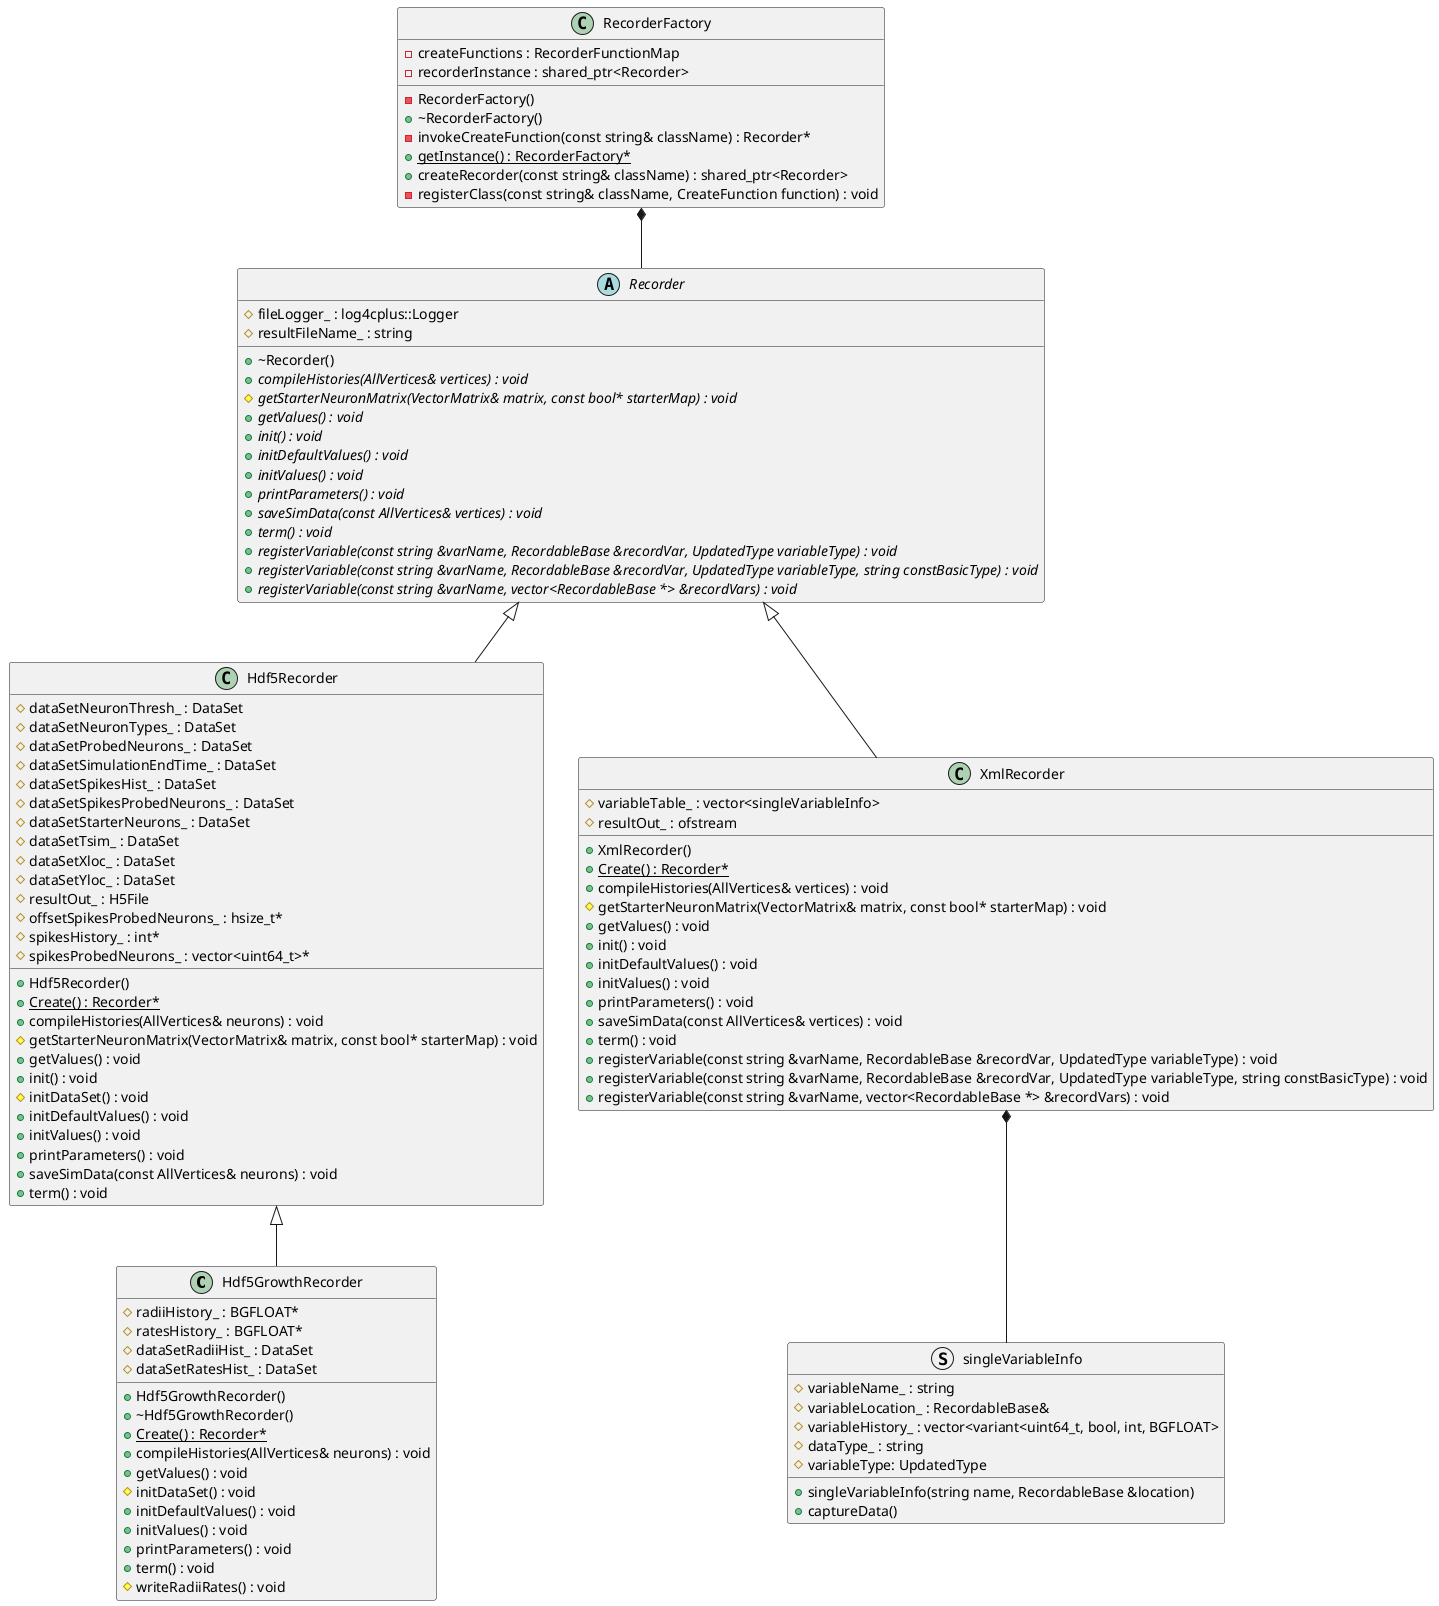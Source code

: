 @startuml RecorderClassDiagram





/' Objects '/

class Hdf5GrowthRecorder {
	+Hdf5GrowthRecorder()
	+~Hdf5GrowthRecorder()
	#radiiHistory_ : BGFLOAT*
	#ratesHistory_ : BGFLOAT*
	#dataSetRadiiHist_ : DataSet
	#dataSetRatesHist_ : DataSet
	+{static} Create() : Recorder*
	+compileHistories(AllVertices& neurons) : void
	+getValues() : void
	#initDataSet() : void
	+initDefaultValues() : void
	+initValues() : void
	+printParameters() : void
	+term() : void
	#writeRadiiRates() : void
}


class Hdf5Recorder {
	+Hdf5Recorder()
	#dataSetNeuronThresh_ : DataSet
	#dataSetNeuronTypes_ : DataSet
	#dataSetProbedNeurons_ : DataSet
	#dataSetSimulationEndTime_ : DataSet
	#dataSetSpikesHist_ : DataSet
	#dataSetSpikesProbedNeurons_ : DataSet
	#dataSetStarterNeurons_ : DataSet
	#dataSetTsim_ : DataSet
	#dataSetXloc_ : DataSet
	#dataSetYloc_ : DataSet
	#resultOut_ : H5File
	+{static} Create() : Recorder*
	#offsetSpikesProbedNeurons_ : hsize_t*
	#spikesHistory_ : int*
	#spikesProbedNeurons_ : vector<uint64_t>*
	+compileHistories(AllVertices& neurons) : void
	#getStarterNeuronMatrix(VectorMatrix& matrix, const bool* starterMap) : void
	+getValues() : void
	+init() : void
	#initDataSet() : void
	+initDefaultValues() : void
	+initValues() : void
	+printParameters() : void
	+saveSimData(const AllVertices& neurons) : void
	+term() : void
}


abstract class Recorder {
	+~Recorder()
	#fileLogger_ : log4cplus::Logger
	#resultFileName_ : string
	+{abstract} compileHistories(AllVertices& vertices) : void
	#{abstract} getStarterNeuronMatrix(VectorMatrix& matrix, const bool* starterMap) : void
	+{abstract} getValues() : void
	+{abstract} init() : void
	+{abstract} initDefaultValues() : void
	+{abstract} initValues() : void
	+{abstract} printParameters() : void
	+{abstract} saveSimData(const AllVertices& vertices) : void
	+{abstract} term() : void
	+{abstract} registerVariable(const string &varName, RecordableBase &recordVar, UpdatedType variableType) : void
	+{abstract} registerVariable(const string &varName, RecordableBase &recordVar, UpdatedType variableType, string constBasicType) : void
	+{abstract} registerVariable(const string &varName, vector<RecordableBase *> &recordVars) : void
}


class RecorderFactory {
	-RecorderFactory()
	+~RecorderFactory()
	-invokeCreateFunction(const string& className) : Recorder*
	+{static} getInstance() : RecorderFactory*
	-createFunctions : RecorderFunctionMap
	+createRecorder(const string& className) : shared_ptr<Recorder>
	-recorderInstance : shared_ptr<Recorder>
	-registerClass(const string& className, CreateFunction function) : void
}


class XmlRecorder {
	+XmlRecorder()
	+{static} Create() : Recorder*
	#variableTable_ : vector<singleVariableInfo>
	#resultOut_ : ofstream
	+compileHistories(AllVertices& vertices) : void
	#getStarterNeuronMatrix(VectorMatrix& matrix, const bool* starterMap) : void
	+getValues() : void
	+init() : void
	+initDefaultValues() : void
	+initValues() : void
	+printParameters() : void
	+saveSimData(const AllVertices& vertices) : void
	+term() : void
	+registerVariable(const string &varName, RecordableBase &recordVar, UpdatedType variableType) : void
	+registerVariable(const string &varName, RecordableBase &recordVar, UpdatedType variableType, string constBasicType) : void
	+registerVariable(const string &varName, vector<RecordableBase *> &recordVars) : void
	
	/' methods only used for unit test 
	+XmlRecorder(string fileName_)
	+getVariableName(int numIndex) const : const string&
	+getSingleVariable(int numIndex) const : &RecordableBase
	+getHistory() const : const &vector<variant<uint64_t, bool, int, BGFLOAT>>
	'/
}

struct singleVariableInfo {
	#variableName_ : string
	#variableLocation_ : RecordableBase&
	#variableHistory_ : vector<variant<uint64_t, bool, int, BGFLOAT>
	#dataType_ : string
	#variableType: UpdatedType
	+singleVariableInfo(string name, RecordableBase &location)
	+captureData()
}



/' Inheritance relationships '/

.Hdf5Recorder <|-- .Hdf5GrowthRecorder


.Recorder <|-- .Hdf5Recorder


.Recorder <|-- .XmlRecorder


/' Aggregation relationships '/

.RecorderFactory *-- .Recorder

/' Composition relationships '/

.XmlRecorder *-- .singleVariableInfo




/' Nested objects '/



@enduml

